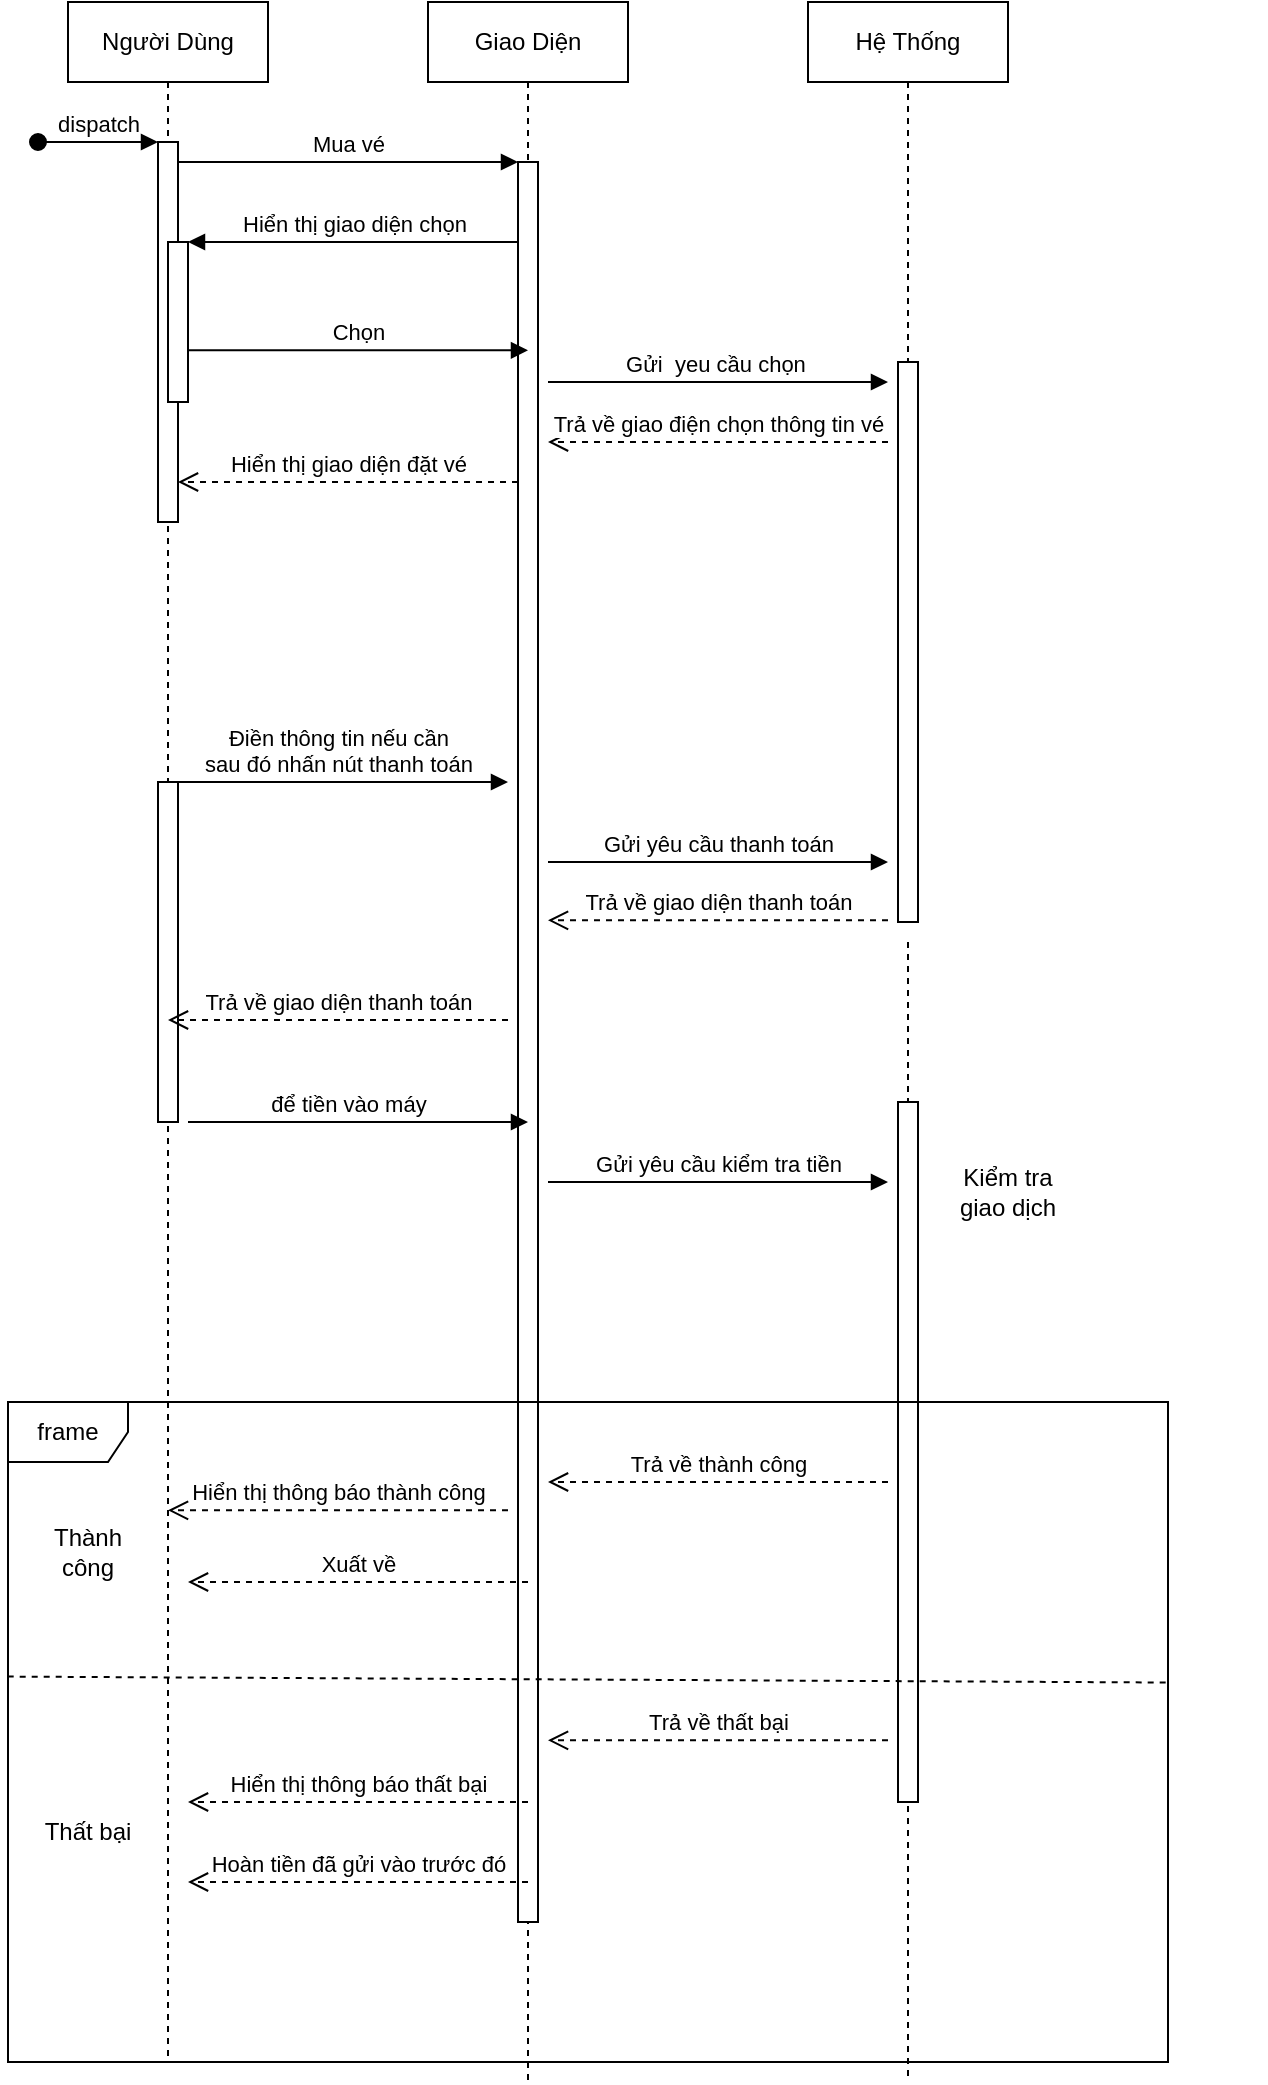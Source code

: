 <mxfile version="21.2.3" type="device">
  <diagram name="Page-1" id="2YBvvXClWsGukQMizWep">
    <mxGraphModel dx="744" dy="749" grid="1" gridSize="10" guides="1" tooltips="1" connect="1" arrows="1" fold="1" page="1" pageScale="1" pageWidth="850" pageHeight="1100" math="0" shadow="0">
      <root>
        <mxCell id="0" />
        <mxCell id="1" parent="0" />
        <mxCell id="C1lLdgIxoUN-A21KPtHj-40" value="Người Dùng" style="shape=umlLifeline;perimeter=lifelinePerimeter;whiteSpace=wrap;html=1;container=0;dropTarget=0;collapsible=0;recursiveResize=0;outlineConnect=0;portConstraint=eastwest;newEdgeStyle={&quot;edgeStyle&quot;:&quot;elbowEdgeStyle&quot;,&quot;elbow&quot;:&quot;vertical&quot;,&quot;curved&quot;:0,&quot;rounded&quot;:0};" vertex="1" parent="1">
          <mxGeometry x="50" y="50" width="100" height="350" as="geometry" />
        </mxCell>
        <mxCell id="C1lLdgIxoUN-A21KPtHj-41" value="" style="html=1;points=[];perimeter=orthogonalPerimeter;outlineConnect=0;targetShapes=umlLifeline;portConstraint=eastwest;newEdgeStyle={&quot;edgeStyle&quot;:&quot;elbowEdgeStyle&quot;,&quot;elbow&quot;:&quot;vertical&quot;,&quot;curved&quot;:0,&quot;rounded&quot;:0};" vertex="1" parent="C1lLdgIxoUN-A21KPtHj-40">
          <mxGeometry x="45" y="70" width="10" height="190" as="geometry" />
        </mxCell>
        <mxCell id="C1lLdgIxoUN-A21KPtHj-42" value="dispatch" style="html=1;verticalAlign=bottom;startArrow=oval;endArrow=block;startSize=8;edgeStyle=elbowEdgeStyle;elbow=vertical;curved=0;rounded=0;" edge="1" parent="C1lLdgIxoUN-A21KPtHj-40" target="C1lLdgIxoUN-A21KPtHj-41">
          <mxGeometry relative="1" as="geometry">
            <mxPoint x="-15" y="70" as="sourcePoint" />
          </mxGeometry>
        </mxCell>
        <mxCell id="C1lLdgIxoUN-A21KPtHj-43" value="" style="html=1;points=[];perimeter=orthogonalPerimeter;outlineConnect=0;targetShapes=umlLifeline;portConstraint=eastwest;newEdgeStyle={&quot;edgeStyle&quot;:&quot;elbowEdgeStyle&quot;,&quot;elbow&quot;:&quot;vertical&quot;,&quot;curved&quot;:0,&quot;rounded&quot;:0};" vertex="1" parent="C1lLdgIxoUN-A21KPtHj-40">
          <mxGeometry x="50" y="120" width="10" height="80" as="geometry" />
        </mxCell>
        <mxCell id="C1lLdgIxoUN-A21KPtHj-44" value="Giao Diện" style="shape=umlLifeline;perimeter=lifelinePerimeter;whiteSpace=wrap;html=1;container=0;dropTarget=0;collapsible=0;recursiveResize=0;outlineConnect=0;portConstraint=eastwest;newEdgeStyle={&quot;edgeStyle&quot;:&quot;elbowEdgeStyle&quot;,&quot;elbow&quot;:&quot;vertical&quot;,&quot;curved&quot;:0,&quot;rounded&quot;:0};" vertex="1" parent="1">
          <mxGeometry x="230" y="50" width="100" height="1040" as="geometry" />
        </mxCell>
        <mxCell id="C1lLdgIxoUN-A21KPtHj-45" value="" style="html=1;points=[];perimeter=orthogonalPerimeter;outlineConnect=0;targetShapes=umlLifeline;portConstraint=eastwest;newEdgeStyle={&quot;edgeStyle&quot;:&quot;elbowEdgeStyle&quot;,&quot;elbow&quot;:&quot;vertical&quot;,&quot;curved&quot;:0,&quot;rounded&quot;:0};" vertex="1" parent="C1lLdgIxoUN-A21KPtHj-44">
          <mxGeometry x="45" y="80" width="10" height="880" as="geometry" />
        </mxCell>
        <mxCell id="C1lLdgIxoUN-A21KPtHj-46" value="Mua vé" style="html=1;verticalAlign=bottom;endArrow=block;edgeStyle=elbowEdgeStyle;elbow=vertical;curved=0;rounded=0;" edge="1" parent="1" source="C1lLdgIxoUN-A21KPtHj-41" target="C1lLdgIxoUN-A21KPtHj-45">
          <mxGeometry relative="1" as="geometry">
            <mxPoint x="205" y="140" as="sourcePoint" />
            <Array as="points">
              <mxPoint x="190" y="130" />
            </Array>
          </mxGeometry>
        </mxCell>
        <mxCell id="C1lLdgIxoUN-A21KPtHj-47" value="Hiển thị giao diện đặt vé" style="html=1;verticalAlign=bottom;endArrow=open;dashed=1;endSize=8;edgeStyle=elbowEdgeStyle;elbow=vertical;curved=0;rounded=0;" edge="1" parent="1" source="C1lLdgIxoUN-A21KPtHj-45" target="C1lLdgIxoUN-A21KPtHj-41">
          <mxGeometry relative="1" as="geometry">
            <mxPoint x="205" y="215" as="targetPoint" />
            <Array as="points">
              <mxPoint x="200" y="290" />
            </Array>
          </mxGeometry>
        </mxCell>
        <mxCell id="C1lLdgIxoUN-A21KPtHj-48" value="Hiển thị giao diện chọn" style="html=1;verticalAlign=bottom;endArrow=block;edgeStyle=elbowEdgeStyle;elbow=vertical;curved=0;rounded=0;" edge="1" parent="1" source="C1lLdgIxoUN-A21KPtHj-45" target="C1lLdgIxoUN-A21KPtHj-43">
          <mxGeometry relative="1" as="geometry">
            <mxPoint x="185" y="170" as="sourcePoint" />
            <Array as="points">
              <mxPoint x="200" y="170" />
            </Array>
          </mxGeometry>
        </mxCell>
        <mxCell id="C1lLdgIxoUN-A21KPtHj-51" value="Hệ Thống" style="shape=umlLifeline;perimeter=lifelinePerimeter;whiteSpace=wrap;html=1;container=0;dropTarget=0;collapsible=0;recursiveResize=0;outlineConnect=0;portConstraint=eastwest;newEdgeStyle={&quot;edgeStyle&quot;:&quot;elbowEdgeStyle&quot;,&quot;elbow&quot;:&quot;vertical&quot;,&quot;curved&quot;:0,&quot;rounded&quot;:0};" vertex="1" parent="1">
          <mxGeometry x="420" y="50" width="100" height="460" as="geometry" />
        </mxCell>
        <mxCell id="C1lLdgIxoUN-A21KPtHj-52" value="" style="html=1;points=[];perimeter=orthogonalPerimeter;outlineConnect=0;targetShapes=umlLifeline;portConstraint=eastwest;newEdgeStyle={&quot;edgeStyle&quot;:&quot;elbowEdgeStyle&quot;,&quot;elbow&quot;:&quot;vertical&quot;,&quot;curved&quot;:0,&quot;rounded&quot;:0};" vertex="1" parent="C1lLdgIxoUN-A21KPtHj-51">
          <mxGeometry x="45" y="180" width="10" height="280" as="geometry" />
        </mxCell>
        <mxCell id="C1lLdgIxoUN-A21KPtHj-53" value="" style="shape=umlLifeline;perimeter=lifelinePerimeter;whiteSpace=wrap;html=1;container=0;dropTarget=0;collapsible=0;recursiveResize=0;outlineConnect=0;portConstraint=eastwest;newEdgeStyle={&quot;edgeStyle&quot;:&quot;elbowEdgeStyle&quot;,&quot;elbow&quot;:&quot;vertical&quot;,&quot;curved&quot;:0,&quot;rounded&quot;:0};size=0;" vertex="1" parent="1">
          <mxGeometry x="50" y="360" width="100" height="720" as="geometry" />
        </mxCell>
        <mxCell id="C1lLdgIxoUN-A21KPtHj-54" value="" style="html=1;points=[];perimeter=orthogonalPerimeter;outlineConnect=0;targetShapes=umlLifeline;portConstraint=eastwest;newEdgeStyle={&quot;edgeStyle&quot;:&quot;elbowEdgeStyle&quot;,&quot;elbow&quot;:&quot;vertical&quot;,&quot;curved&quot;:0,&quot;rounded&quot;:0};" vertex="1" parent="C1lLdgIxoUN-A21KPtHj-53">
          <mxGeometry x="45" y="80" width="10" height="170" as="geometry" />
        </mxCell>
        <mxCell id="C1lLdgIxoUN-A21KPtHj-55" value="Gửi&amp;nbsp; yeu cầu chọn&amp;nbsp;" style="html=1;verticalAlign=bottom;endArrow=block;edgeStyle=elbowEdgeStyle;elbow=vertical;curved=0;rounded=0;" edge="1" parent="1">
          <mxGeometry relative="1" as="geometry">
            <mxPoint x="290" y="240" as="sourcePoint" />
            <Array as="points">
              <mxPoint x="375" y="240" />
            </Array>
            <mxPoint x="460" y="240" as="targetPoint" />
          </mxGeometry>
        </mxCell>
        <mxCell id="C1lLdgIxoUN-A21KPtHj-56" value="Chọn" style="html=1;verticalAlign=bottom;endArrow=block;edgeStyle=elbowEdgeStyle;elbow=vertical;curved=0;rounded=0;" edge="1" parent="1">
          <mxGeometry relative="1" as="geometry">
            <mxPoint x="110" y="224.17" as="sourcePoint" />
            <Array as="points">
              <mxPoint x="195" y="224.17" />
            </Array>
            <mxPoint x="280" y="224.17" as="targetPoint" />
          </mxGeometry>
        </mxCell>
        <mxCell id="C1lLdgIxoUN-A21KPtHj-57" value="Trả về giao điện chọn thông tin vé" style="html=1;verticalAlign=bottom;endArrow=open;dashed=1;endSize=8;edgeStyle=elbowEdgeStyle;elbow=vertical;curved=0;rounded=0;" edge="1" parent="1">
          <mxGeometry relative="1" as="geometry">
            <mxPoint x="290" y="270" as="targetPoint" />
            <Array as="points">
              <mxPoint x="385" y="270" />
            </Array>
            <mxPoint x="460" y="270" as="sourcePoint" />
          </mxGeometry>
        </mxCell>
        <mxCell id="C1lLdgIxoUN-A21KPtHj-58" value="Điền thông tin nếu cần&lt;br&gt;sau đó nhấn nút thanh toán" style="html=1;verticalAlign=bottom;endArrow=block;edgeStyle=elbowEdgeStyle;elbow=vertical;curved=0;rounded=0;" edge="1" parent="1">
          <mxGeometry relative="1" as="geometry">
            <mxPoint x="100" y="440" as="sourcePoint" />
            <Array as="points">
              <mxPoint x="185" y="440" />
            </Array>
            <mxPoint x="270" y="440" as="targetPoint" />
          </mxGeometry>
        </mxCell>
        <mxCell id="C1lLdgIxoUN-A21KPtHj-59" value="" style="shape=umlLifeline;perimeter=lifelinePerimeter;whiteSpace=wrap;html=1;container=0;dropTarget=0;collapsible=0;recursiveResize=0;outlineConnect=0;portConstraint=eastwest;newEdgeStyle={&quot;edgeStyle&quot;:&quot;elbowEdgeStyle&quot;,&quot;elbow&quot;:&quot;vertical&quot;,&quot;curved&quot;:0,&quot;rounded&quot;:0};size=0;" vertex="1" parent="1">
          <mxGeometry x="420" y="520" width="100" height="570" as="geometry" />
        </mxCell>
        <mxCell id="C1lLdgIxoUN-A21KPtHj-60" value="" style="html=1;points=[];perimeter=orthogonalPerimeter;outlineConnect=0;targetShapes=umlLifeline;portConstraint=eastwest;newEdgeStyle={&quot;edgeStyle&quot;:&quot;elbowEdgeStyle&quot;,&quot;elbow&quot;:&quot;vertical&quot;,&quot;curved&quot;:0,&quot;rounded&quot;:0};" vertex="1" parent="C1lLdgIxoUN-A21KPtHj-59">
          <mxGeometry x="45" y="80" width="10" height="350" as="geometry" />
        </mxCell>
        <mxCell id="C1lLdgIxoUN-A21KPtHj-61" value="Gửi yêu cầu thanh toán" style="html=1;verticalAlign=bottom;endArrow=block;edgeStyle=elbowEdgeStyle;elbow=vertical;curved=0;rounded=0;" edge="1" parent="1">
          <mxGeometry relative="1" as="geometry">
            <mxPoint x="290" y="480" as="sourcePoint" />
            <Array as="points">
              <mxPoint x="375" y="480" />
            </Array>
            <mxPoint x="460" y="480" as="targetPoint" />
          </mxGeometry>
        </mxCell>
        <mxCell id="C1lLdgIxoUN-A21KPtHj-62" value="Trả về giao diện thanh toán" style="html=1;verticalAlign=bottom;endArrow=open;dashed=1;endSize=8;edgeStyle=elbowEdgeStyle;elbow=vertical;curved=0;rounded=0;" edge="1" parent="1">
          <mxGeometry relative="1" as="geometry">
            <mxPoint x="100" y="559" as="targetPoint" />
            <Array as="points">
              <mxPoint x="195" y="559" />
            </Array>
            <mxPoint x="270" y="559" as="sourcePoint" />
          </mxGeometry>
        </mxCell>
        <mxCell id="C1lLdgIxoUN-A21KPtHj-63" value="Trả về giao diện thanh toán" style="html=1;verticalAlign=bottom;endArrow=open;dashed=1;endSize=8;edgeStyle=elbowEdgeStyle;elbow=vertical;curved=0;rounded=0;" edge="1" parent="1">
          <mxGeometry relative="1" as="geometry">
            <mxPoint x="290" y="509.17" as="targetPoint" />
            <Array as="points">
              <mxPoint x="385" y="509.17" />
            </Array>
            <mxPoint x="460" y="509.17" as="sourcePoint" />
          </mxGeometry>
        </mxCell>
        <mxCell id="C1lLdgIxoUN-A21KPtHj-64" value="để tiền vào máy" style="html=1;verticalAlign=bottom;endArrow=block;edgeStyle=elbowEdgeStyle;elbow=vertical;curved=0;rounded=0;" edge="1" parent="1">
          <mxGeometry x="-0.059" relative="1" as="geometry">
            <mxPoint x="110" y="610" as="sourcePoint" />
            <Array as="points">
              <mxPoint x="195" y="610" />
            </Array>
            <mxPoint x="280" y="610" as="targetPoint" />
            <mxPoint as="offset" />
          </mxGeometry>
        </mxCell>
        <mxCell id="C1lLdgIxoUN-A21KPtHj-65" value="Gửi yêu cầu kiểm tra tiền" style="html=1;verticalAlign=bottom;endArrow=block;edgeStyle=elbowEdgeStyle;elbow=vertical;curved=0;rounded=0;" edge="1" parent="1">
          <mxGeometry relative="1" as="geometry">
            <mxPoint x="290" y="640" as="sourcePoint" />
            <Array as="points">
              <mxPoint x="375" y="640" />
            </Array>
            <mxPoint x="460" y="640" as="targetPoint" />
          </mxGeometry>
        </mxCell>
        <mxCell id="C1lLdgIxoUN-A21KPtHj-68" value="" style="endArrow=classic;html=1;rounded=0;" edge="1" parent="1">
          <mxGeometry width="50" height="50" relative="1" as="geometry">
            <mxPoint x="640" y="700" as="sourcePoint" />
            <mxPoint x="639.071" y="700" as="targetPoint" />
          </mxGeometry>
        </mxCell>
        <mxCell id="C1lLdgIxoUN-A21KPtHj-69" value="frame" style="shape=umlFrame;whiteSpace=wrap;html=1;pointerEvents=0;" vertex="1" parent="1">
          <mxGeometry x="20" y="750" width="580" height="330" as="geometry" />
        </mxCell>
        <mxCell id="C1lLdgIxoUN-A21KPtHj-70" value="" style="endArrow=none;dashed=1;html=1;rounded=0;exitX=0.998;exitY=0.425;exitDx=0;exitDy=0;exitPerimeter=0;entryX=-0.005;entryY=0.416;entryDx=0;entryDy=0;entryPerimeter=0;" edge="1" parent="1" source="C1lLdgIxoUN-A21KPtHj-69" target="C1lLdgIxoUN-A21KPtHj-69">
          <mxGeometry width="50" height="50" relative="1" as="geometry">
            <mxPoint x="430" y="1000" as="sourcePoint" />
            <mxPoint x="480" y="950" as="targetPoint" />
          </mxGeometry>
        </mxCell>
        <mxCell id="C1lLdgIxoUN-A21KPtHj-71" value="Kiểm tra giao dịch" style="text;html=1;strokeColor=none;fillColor=none;align=center;verticalAlign=middle;whiteSpace=wrap;rounded=0;" vertex="1" parent="1">
          <mxGeometry x="490" y="630" width="60" height="30" as="geometry" />
        </mxCell>
        <mxCell id="C1lLdgIxoUN-A21KPtHj-72" value="Thành công" style="text;html=1;strokeColor=none;fillColor=none;align=center;verticalAlign=middle;whiteSpace=wrap;rounded=0;" vertex="1" parent="1">
          <mxGeometry x="30" y="810" width="60" height="30" as="geometry" />
        </mxCell>
        <mxCell id="C1lLdgIxoUN-A21KPtHj-73" value="Thất bại" style="text;html=1;strokeColor=none;fillColor=none;align=center;verticalAlign=middle;whiteSpace=wrap;rounded=0;" vertex="1" parent="1">
          <mxGeometry x="30" y="950" width="60" height="30" as="geometry" />
        </mxCell>
        <mxCell id="C1lLdgIxoUN-A21KPtHj-74" value="Trả về thành công" style="html=1;verticalAlign=bottom;endArrow=open;dashed=1;endSize=8;edgeStyle=elbowEdgeStyle;elbow=vertical;curved=0;rounded=0;" edge="1" parent="1">
          <mxGeometry relative="1" as="geometry">
            <mxPoint x="290" y="790" as="targetPoint" />
            <Array as="points">
              <mxPoint x="385" y="790" />
            </Array>
            <mxPoint x="460" y="790" as="sourcePoint" />
            <mxPoint as="offset" />
          </mxGeometry>
        </mxCell>
        <mxCell id="C1lLdgIxoUN-A21KPtHj-75" value="Trả về thất bại" style="html=1;verticalAlign=bottom;endArrow=open;dashed=1;endSize=8;edgeStyle=elbowEdgeStyle;elbow=vertical;curved=0;rounded=0;" edge="1" parent="1">
          <mxGeometry relative="1" as="geometry">
            <mxPoint x="290" y="919.17" as="targetPoint" />
            <Array as="points">
              <mxPoint x="385" y="919.17" />
            </Array>
            <mxPoint x="460" y="919.17" as="sourcePoint" />
            <mxPoint as="offset" />
          </mxGeometry>
        </mxCell>
        <mxCell id="C1lLdgIxoUN-A21KPtHj-76" value="Hiển thị thông báo thất bại" style="html=1;verticalAlign=bottom;endArrow=open;dashed=1;endSize=8;edgeStyle=elbowEdgeStyle;elbow=vertical;curved=0;rounded=0;" edge="1" parent="1">
          <mxGeometry relative="1" as="geometry">
            <mxPoint x="110" y="950" as="targetPoint" />
            <Array as="points">
              <mxPoint x="205" y="950" />
            </Array>
            <mxPoint x="280" y="950" as="sourcePoint" />
            <mxPoint as="offset" />
          </mxGeometry>
        </mxCell>
        <mxCell id="C1lLdgIxoUN-A21KPtHj-77" value="Xuất về" style="html=1;verticalAlign=bottom;endArrow=open;dashed=1;endSize=8;edgeStyle=elbowEdgeStyle;elbow=vertical;curved=0;rounded=0;" edge="1" parent="1">
          <mxGeometry relative="1" as="geometry">
            <mxPoint x="110" y="840" as="targetPoint" />
            <Array as="points">
              <mxPoint x="205" y="840" />
            </Array>
            <mxPoint x="280" y="840" as="sourcePoint" />
            <mxPoint as="offset" />
          </mxGeometry>
        </mxCell>
        <mxCell id="C1lLdgIxoUN-A21KPtHj-78" value="Hiển thị thông báo thành công" style="html=1;verticalAlign=bottom;endArrow=open;dashed=1;endSize=8;edgeStyle=elbowEdgeStyle;elbow=vertical;curved=0;rounded=0;" edge="1" parent="1">
          <mxGeometry relative="1" as="geometry">
            <mxPoint x="100" y="804.17" as="targetPoint" />
            <Array as="points">
              <mxPoint x="195" y="804.17" />
            </Array>
            <mxPoint x="270" y="804.17" as="sourcePoint" />
            <mxPoint as="offset" />
          </mxGeometry>
        </mxCell>
        <mxCell id="C1lLdgIxoUN-A21KPtHj-79" value="Hoàn tiền đã gửi vào trước đó" style="html=1;verticalAlign=bottom;endArrow=open;dashed=1;endSize=8;edgeStyle=elbowEdgeStyle;elbow=vertical;curved=0;rounded=0;" edge="1" parent="1">
          <mxGeometry relative="1" as="geometry">
            <mxPoint x="110" y="990" as="targetPoint" />
            <Array as="points">
              <mxPoint x="205" y="990" />
            </Array>
            <mxPoint x="280" y="990" as="sourcePoint" />
            <mxPoint as="offset" />
          </mxGeometry>
        </mxCell>
      </root>
    </mxGraphModel>
  </diagram>
</mxfile>
